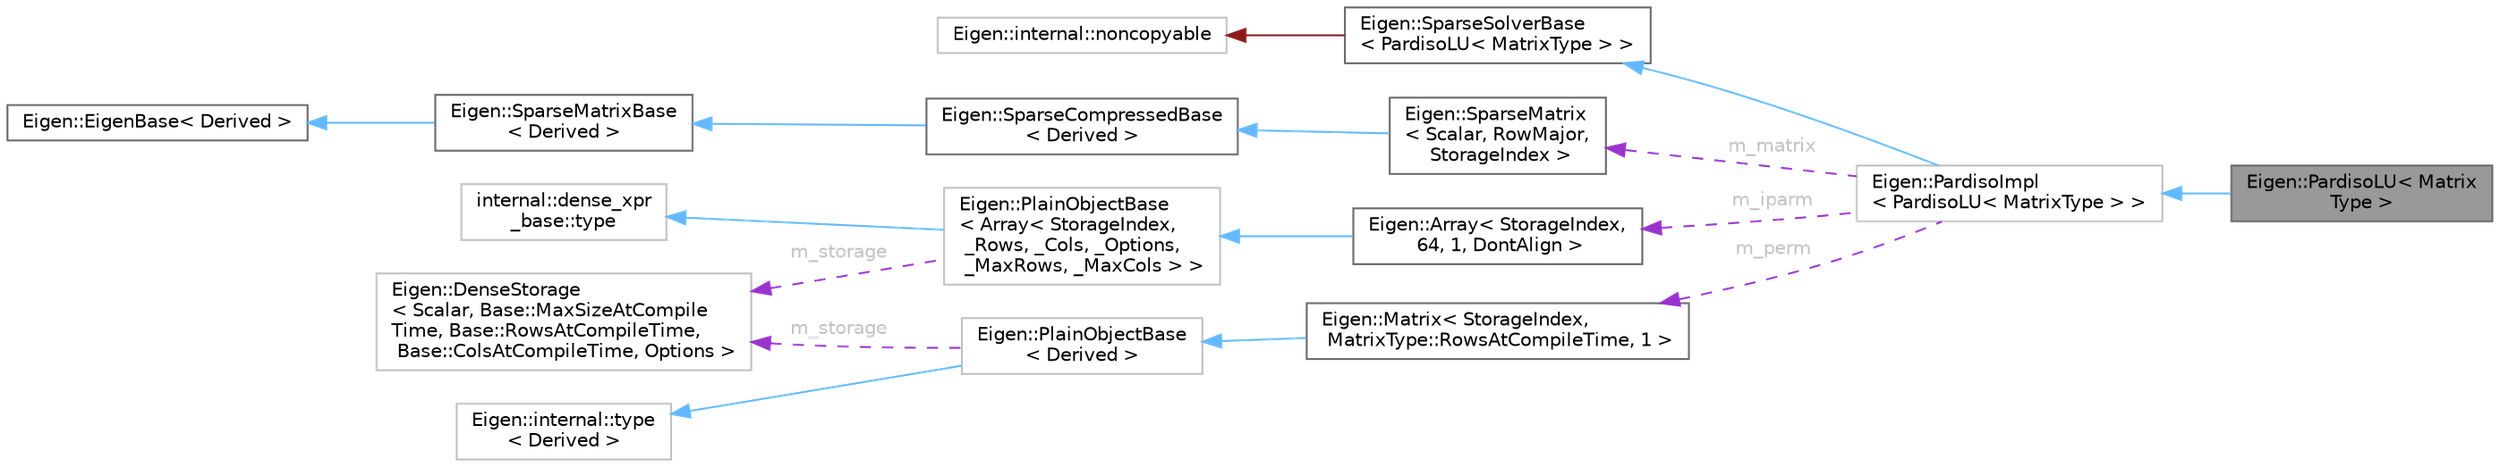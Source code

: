 digraph "Eigen::PardisoLU&lt; MatrixType &gt;"
{
 // LATEX_PDF_SIZE
  bgcolor="transparent";
  edge [fontname=Helvetica,fontsize=10,labelfontname=Helvetica,labelfontsize=10];
  node [fontname=Helvetica,fontsize=10,shape=box,height=0.2,width=0.4];
  rankdir="LR";
  Node1 [id="Node000001",label="Eigen::PardisoLU\< Matrix\lType \>",height=0.2,width=0.4,color="gray40", fillcolor="grey60", style="filled", fontcolor="black",tooltip="A sparse direct LU factorization and solver based on the PARDISO library."];
  Node2 -> Node1 [id="edge16_Node000001_Node000002",dir="back",color="steelblue1",style="solid",tooltip=" "];
  Node2 [id="Node000002",label="Eigen::PardisoImpl\l\< PardisoLU\< MatrixType \> \>",height=0.2,width=0.4,color="grey75", fillcolor="white", style="filled",URL="$classEigen_1_1PardisoImpl.html",tooltip=" "];
  Node3 -> Node2 [id="edge17_Node000002_Node000003",dir="back",color="steelblue1",style="solid",tooltip=" "];
  Node3 [id="Node000003",label="Eigen::SparseSolverBase\l\< PardisoLU\< MatrixType \> \>",height=0.2,width=0.4,color="gray40", fillcolor="white", style="filled",URL="$classEigen_1_1SparseSolverBase.html",tooltip=" "];
  Node4 -> Node3 [id="edge18_Node000003_Node000004",dir="back",color="firebrick4",style="solid",tooltip=" "];
  Node4 [id="Node000004",label="Eigen::internal::noncopyable",height=0.2,width=0.4,color="grey75", fillcolor="white", style="filled",URL="$classEigen_1_1internal_1_1noncopyable.html",tooltip=" "];
  Node5 -> Node2 [id="edge19_Node000002_Node000005",dir="back",color="darkorchid3",style="dashed",tooltip=" ",label=<<TABLE CELLBORDER="0" BORDER="0"><TR><TD VALIGN="top" ALIGN="LEFT" CELLPADDING="1" CELLSPACING="0">m_matrix</TD></TR>
</TABLE>> ,fontcolor="grey" ];
  Node5 [id="Node000005",label="Eigen::SparseMatrix\l\< Scalar, RowMajor,\l StorageIndex \>",height=0.2,width=0.4,color="gray40", fillcolor="white", style="filled",URL="$classEigen_1_1SparseMatrix.html",tooltip=" "];
  Node6 -> Node5 [id="edge20_Node000005_Node000006",dir="back",color="steelblue1",style="solid",tooltip=" "];
  Node6 [id="Node000006",label="Eigen::SparseCompressedBase\l\< Derived \>",height=0.2,width=0.4,color="gray40", fillcolor="white", style="filled",URL="$classEigen_1_1SparseCompressedBase.html",tooltip="Common base class for sparse [compressed]-{row|column}-storage format."];
  Node7 -> Node6 [id="edge21_Node000006_Node000007",dir="back",color="steelblue1",style="solid",tooltip=" "];
  Node7 [id="Node000007",label="Eigen::SparseMatrixBase\l\< Derived \>",height=0.2,width=0.4,color="gray40", fillcolor="white", style="filled",URL="$classEigen_1_1SparseMatrixBase.html",tooltip="Base class of any sparse matrices or sparse expressions."];
  Node8 -> Node7 [id="edge22_Node000007_Node000008",dir="back",color="steelblue1",style="solid",tooltip=" "];
  Node8 [id="Node000008",label="Eigen::EigenBase\< Derived \>",height=0.2,width=0.4,color="gray40", fillcolor="white", style="filled",URL="$structEigen_1_1EigenBase.html",tooltip=" "];
  Node9 -> Node2 [id="edge23_Node000002_Node000009",dir="back",color="darkorchid3",style="dashed",tooltip=" ",label=<<TABLE CELLBORDER="0" BORDER="0"><TR><TD VALIGN="top" ALIGN="LEFT" CELLPADDING="1" CELLSPACING="0">m_iparm</TD></TR>
</TABLE>> ,fontcolor="grey" ];
  Node9 [id="Node000009",label="Eigen::Array\< StorageIndex,\l 64, 1, DontAlign \>",height=0.2,width=0.4,color="gray40", fillcolor="white", style="filled",URL="$classEigen_1_1Array.html",tooltip=" "];
  Node10 -> Node9 [id="edge24_Node000009_Node000010",dir="back",color="steelblue1",style="solid",tooltip=" "];
  Node10 [id="Node000010",label="Eigen::PlainObjectBase\l\< Array\< StorageIndex,\l _Rows, _Cols, _Options,\l _MaxRows, _MaxCols \> \>",height=0.2,width=0.4,color="grey75", fillcolor="white", style="filled",URL="$classEigen_1_1PlainObjectBase.html",tooltip=" "];
  Node11 -> Node10 [id="edge25_Node000010_Node000011",dir="back",color="steelblue1",style="solid",tooltip=" "];
  Node11 [id="Node000011",label="internal::dense_xpr\l_base::type",height=0.2,width=0.4,color="grey75", fillcolor="white", style="filled",tooltip=" "];
  Node12 -> Node10 [id="edge26_Node000010_Node000012",dir="back",color="darkorchid3",style="dashed",tooltip=" ",label=<<TABLE CELLBORDER="0" BORDER="0"><TR><TD VALIGN="top" ALIGN="LEFT" CELLPADDING="1" CELLSPACING="0">m_storage</TD></TR>
</TABLE>> ,fontcolor="grey" ];
  Node12 [id="Node000012",label="Eigen::DenseStorage\l\< Scalar, Base::MaxSizeAtCompile\lTime, Base::RowsAtCompileTime,\l Base::ColsAtCompileTime, Options \>",height=0.2,width=0.4,color="grey75", fillcolor="white", style="filled",URL="$classEigen_1_1DenseStorage.html",tooltip=" "];
  Node13 -> Node2 [id="edge27_Node000002_Node000013",dir="back",color="darkorchid3",style="dashed",tooltip=" ",label=<<TABLE CELLBORDER="0" BORDER="0"><TR><TD VALIGN="top" ALIGN="LEFT" CELLPADDING="1" CELLSPACING="0">m_perm</TD></TR>
</TABLE>> ,fontcolor="grey" ];
  Node13 [id="Node000013",label="Eigen::Matrix\< StorageIndex,\l MatrixType::RowsAtCompileTime, 1 \>",height=0.2,width=0.4,color="gray40", fillcolor="white", style="filled",URL="$classEigen_1_1Matrix.html",tooltip=" "];
  Node14 -> Node13 [id="edge28_Node000013_Node000014",dir="back",color="steelblue1",style="solid",tooltip=" "];
  Node14 [id="Node000014",label="Eigen::PlainObjectBase\l\< Derived \>",height=0.2,width=0.4,color="grey75", fillcolor="white", style="filled",URL="$classEigen_1_1PlainObjectBase.html",tooltip=" "];
  Node15 -> Node14 [id="edge29_Node000014_Node000015",dir="back",color="steelblue1",style="solid",tooltip=" "];
  Node15 [id="Node000015",label="Eigen::internal::type\l\< Derived \>",height=0.2,width=0.4,color="grey75", fillcolor="white", style="filled",URL="$structEigen_1_1internal_1_1dense__xpr__base.html",tooltip=" "];
  Node12 -> Node14 [id="edge30_Node000014_Node000012",dir="back",color="darkorchid3",style="dashed",tooltip=" ",label=<<TABLE CELLBORDER="0" BORDER="0"><TR><TD VALIGN="top" ALIGN="LEFT" CELLPADDING="1" CELLSPACING="0">m_storage</TD></TR>
</TABLE>> ,fontcolor="grey" ];
}
